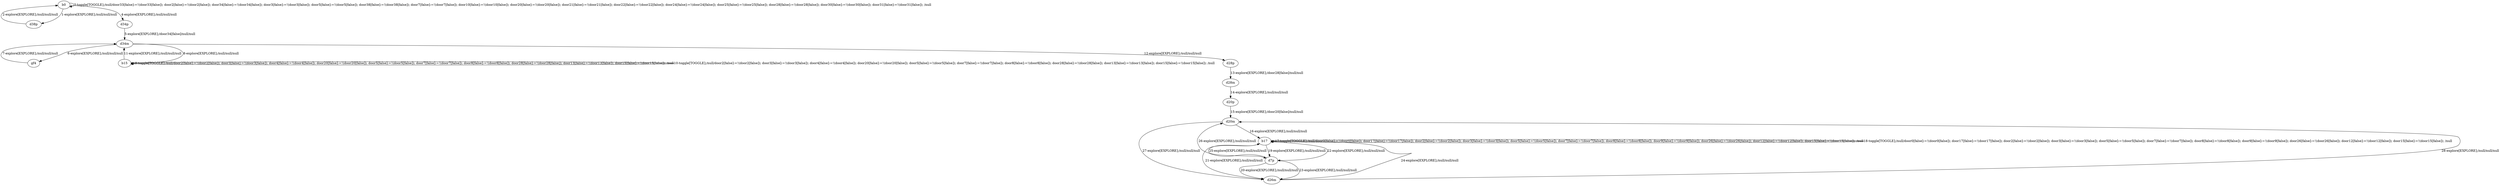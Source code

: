 # Total number of goals covered by this test: 1
# d26m --> d20m

digraph g {
"b0" -> "d38p" [label = "1-explore[EXPLORE];/null/null/null"];
"d38p" -> "b0" [label = "2-explore[EXPLORE];/null/null/null"];
"b0" -> "b0" [label = "3-toggle[TOGGLE];/null/door33[false]:=!(door33[false]); door2[false]:=!(door2[false]); door34[false]:=!(door34[false]); door3[false]:=!(door3[false]); door5[false]:=!(door5[false]); door38[false]:=!(door38[false]); door7[false]:=!(door7[false]); door10[false]:=!(door10[false]); door20[false]:=!(door20[false]); door21[false]:=!(door21[false]); door22[false]:=!(door22[false]); door24[false]:=!(door24[false]); door25[false]:=!(door25[false]); door28[false]:=!(door28[false]); door30[false]:=!(door30[false]); door31[false]:=!(door31[false]); /null"];
"b0" -> "d34p" [label = "4-explore[EXPLORE];/null/null/null"];
"d34p" -> "d34m" [label = "5-explore[EXPLORE];/door34[false]/null/null"];
"d34m" -> "gf4" [label = "6-explore[EXPLORE];/null/null/null"];
"gf4" -> "d34m" [label = "7-explore[EXPLORE];/null/null/null"];
"d34m" -> "b15" [label = "8-explore[EXPLORE];/null/null/null"];
"b15" -> "b15" [label = "9-toggle[TOGGLE];/null/door2[false]:=!(door2[false]); door3[false]:=!(door3[false]); door4[false]:=!(door4[false]); door20[false]:=!(door20[false]); door5[false]:=!(door5[false]); door7[false]:=!(door7[false]); door8[false]:=!(door8[false]); door28[false]:=!(door28[false]); door13[false]:=!(door13[false]); door15[false]:=!(door15[false]); /null"];
"b15" -> "b15" [label = "10-toggle[TOGGLE];/null/door2[false]:=!(door2[false]); door3[false]:=!(door3[false]); door4[false]:=!(door4[false]); door20[false]:=!(door20[false]); door5[false]:=!(door5[false]); door7[false]:=!(door7[false]); door8[false]:=!(door8[false]); door28[false]:=!(door28[false]); door13[false]:=!(door13[false]); door15[false]:=!(door15[false]); /null"];
"b15" -> "d34m" [label = "11-explore[EXPLORE];/null/null/null"];
"d34m" -> "d28p" [label = "12-explore[EXPLORE];/null/null/null"];
"d28p" -> "d28m" [label = "13-explore[EXPLORE];/door28[false]/null/null"];
"d28m" -> "d20p" [label = "14-explore[EXPLORE];/null/null/null"];
"d20p" -> "d20m" [label = "15-explore[EXPLORE];/door20[false]/null/null"];
"d20m" -> "b17" [label = "16-explore[EXPLORE];/null/null/null"];
"b17" -> "b17" [label = "17-toggle[TOGGLE];/null/door0[false]:=!(door0[false]); door17[false]:=!(door17[false]); door2[false]:=!(door2[false]); door3[false]:=!(door3[false]); door5[false]:=!(door5[false]); door7[false]:=!(door7[false]); door8[false]:=!(door8[false]); door9[false]:=!(door9[false]); door26[false]:=!(door26[false]); door12[false]:=!(door12[false]); door15[false]:=!(door15[false]); /null"];
"b17" -> "b17" [label = "18-toggle[TOGGLE];/null/door0[false]:=!(door0[false]); door17[false]:=!(door17[false]); door2[false]:=!(door2[false]); door3[false]:=!(door3[false]); door5[false]:=!(door5[false]); door7[false]:=!(door7[false]); door8[false]:=!(door8[false]); door9[false]:=!(door9[false]); door26[false]:=!(door26[false]); door12[false]:=!(door12[false]); door15[false]:=!(door15[false]); /null"];
"b17" -> "d7p" [label = "19-explore[EXPLORE];/null/null/null"];
"d7p" -> "d26m" [label = "20-explore[EXPLORE];/null/null/null"];
"d26m" -> "b17" [label = "21-explore[EXPLORE];/null/null/null"];
"b17" -> "d7p" [label = "22-explore[EXPLORE];/null/null/null"];
"d7p" -> "d26m" [label = "23-explore[EXPLORE];/null/null/null"];
"d26m" -> "b17" [label = "24-explore[EXPLORE];/null/null/null"];
"b17" -> "d7p" [label = "25-explore[EXPLORE];/null/null/null"];
"d7p" -> "d20m" [label = "26-explore[EXPLORE];/null/null/null"];
"d20m" -> "d26m" [label = "27-explore[EXPLORE];/null/null/null"];
"d26m" -> "d20m" [label = "28-explore[EXPLORE];/null/null/null"];
}